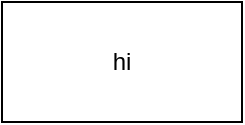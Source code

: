 <mxfile version="15.0.4" type="github">
  <diagram id="3wDe9cms8Io3K9izOVTr" name="Page-1">
    <mxGraphModel dx="1038" dy="618" grid="1" gridSize="10" guides="1" tooltips="1" connect="1" arrows="1" fold="1" page="1" pageScale="1" pageWidth="850" pageHeight="1100" math="0" shadow="0">
      <root>
        <mxCell id="0" />
        <mxCell id="1" parent="0" />
        <mxCell id="smyybT_3iR8iWfGHzy_B-1" value="hi" style="rounded=0;whiteSpace=wrap;html=1;" vertex="1" parent="1">
          <mxGeometry x="230" y="250" width="120" height="60" as="geometry" />
        </mxCell>
      </root>
    </mxGraphModel>
  </diagram>
</mxfile>
